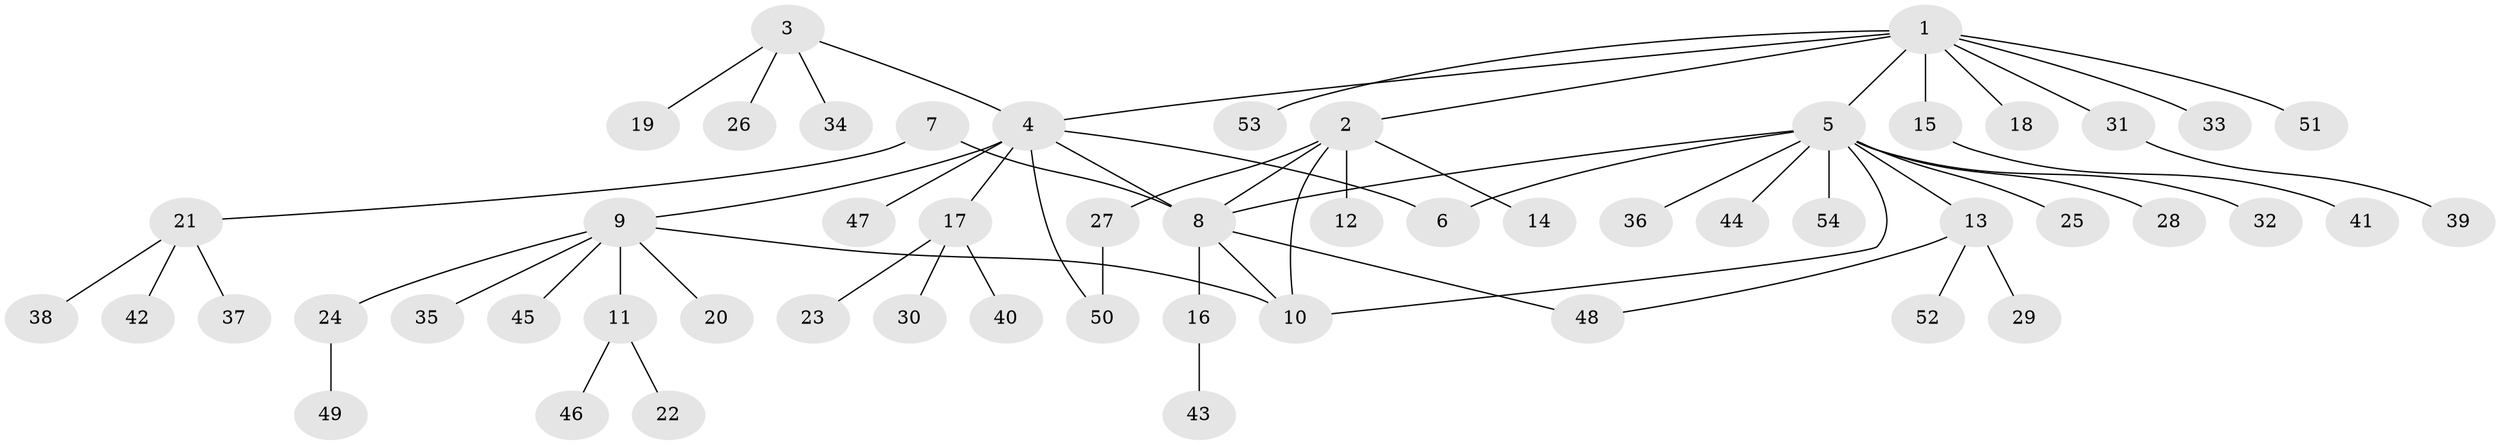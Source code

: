 // Generated by graph-tools (version 1.1) at 2025/02/03/09/25 03:02:45]
// undirected, 54 vertices, 61 edges
graph export_dot {
graph [start="1"]
  node [color=gray90,style=filled];
  1;
  2;
  3;
  4;
  5;
  6;
  7;
  8;
  9;
  10;
  11;
  12;
  13;
  14;
  15;
  16;
  17;
  18;
  19;
  20;
  21;
  22;
  23;
  24;
  25;
  26;
  27;
  28;
  29;
  30;
  31;
  32;
  33;
  34;
  35;
  36;
  37;
  38;
  39;
  40;
  41;
  42;
  43;
  44;
  45;
  46;
  47;
  48;
  49;
  50;
  51;
  52;
  53;
  54;
  1 -- 2;
  1 -- 4;
  1 -- 5;
  1 -- 15;
  1 -- 18;
  1 -- 31;
  1 -- 33;
  1 -- 51;
  1 -- 53;
  2 -- 8;
  2 -- 10;
  2 -- 12;
  2 -- 14;
  2 -- 27;
  3 -- 4;
  3 -- 19;
  3 -- 26;
  3 -- 34;
  4 -- 6;
  4 -- 8;
  4 -- 9;
  4 -- 17;
  4 -- 47;
  4 -- 50;
  5 -- 6;
  5 -- 8;
  5 -- 10;
  5 -- 13;
  5 -- 25;
  5 -- 28;
  5 -- 32;
  5 -- 36;
  5 -- 44;
  5 -- 54;
  7 -- 8;
  7 -- 21;
  8 -- 10;
  8 -- 16;
  8 -- 48;
  9 -- 10;
  9 -- 11;
  9 -- 20;
  9 -- 24;
  9 -- 35;
  9 -- 45;
  11 -- 22;
  11 -- 46;
  13 -- 29;
  13 -- 48;
  13 -- 52;
  15 -- 41;
  16 -- 43;
  17 -- 23;
  17 -- 30;
  17 -- 40;
  21 -- 37;
  21 -- 38;
  21 -- 42;
  24 -- 49;
  27 -- 50;
  31 -- 39;
}
